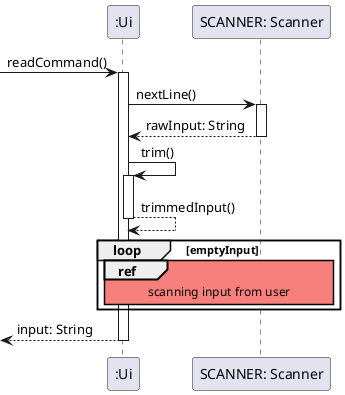 @startuml
''https://plantuml.com/sequence-diagram
skinparam sequenceReferenceBackgroundColor #f7807c
participant ":Ui" as ui
participant "SCANNER: Scanner" as scanner


-> ui ++: readCommand()
ui -> scanner ++: nextLine()
ui <-- scanner --: rawInput: String
ui -> ui ++: trim()
ui --> ui --: trimmedInput()
loop emptyInput
    ref over ui, scanner
        scanning input from user
    end ref
end
<-- ui --: input: String
@enduml